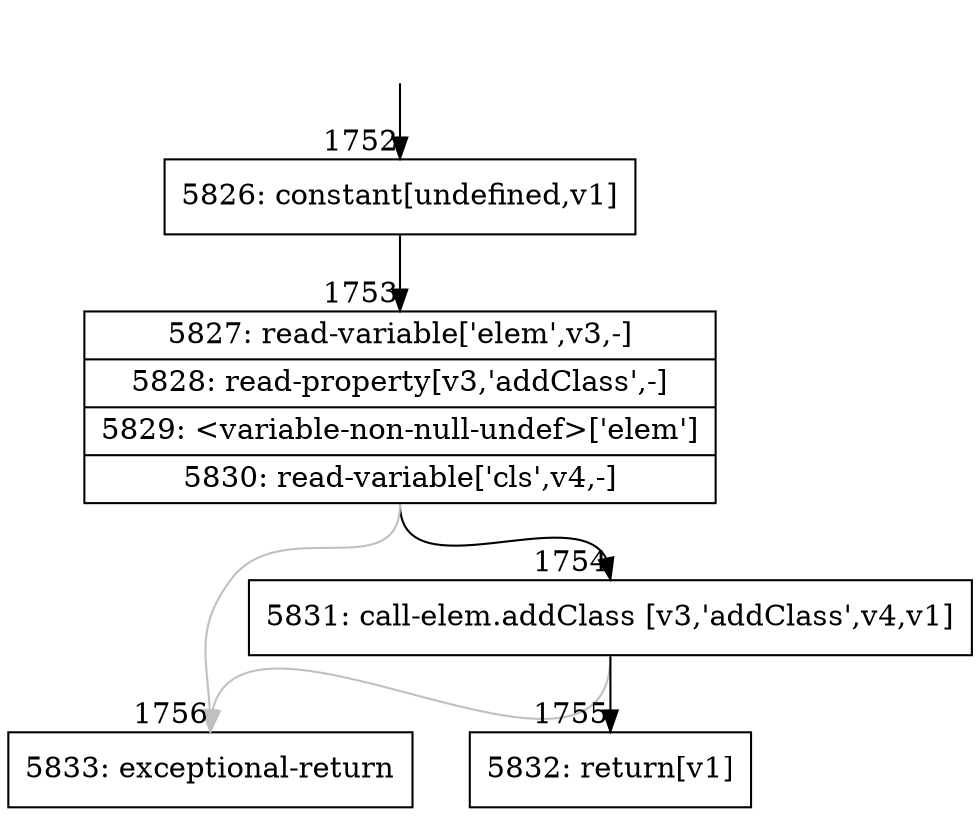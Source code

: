 digraph {
rankdir="TD"
BB_entry144[shape=none,label=""];
BB_entry144 -> BB1752 [tailport=s, headport=n, headlabel="    1752"]
BB1752 [shape=record label="{5826: constant[undefined,v1]}" ] 
BB1752 -> BB1753 [tailport=s, headport=n, headlabel="      1753"]
BB1753 [shape=record label="{5827: read-variable['elem',v3,-]|5828: read-property[v3,'addClass',-]|5829: \<variable-non-null-undef\>['elem']|5830: read-variable['cls',v4,-]}" ] 
BB1753 -> BB1754 [tailport=s, headport=n, headlabel="      1754"]
BB1753 -> BB1756 [tailport=s, headport=n, color=gray, headlabel="      1756"]
BB1754 [shape=record label="{5831: call-elem.addClass [v3,'addClass',v4,v1]}" ] 
BB1754 -> BB1755 [tailport=s, headport=n, headlabel="      1755"]
BB1754 -> BB1756 [tailport=s, headport=n, color=gray]
BB1755 [shape=record label="{5832: return[v1]}" ] 
BB1756 [shape=record label="{5833: exceptional-return}" ] 
//#$~ 1555
}
